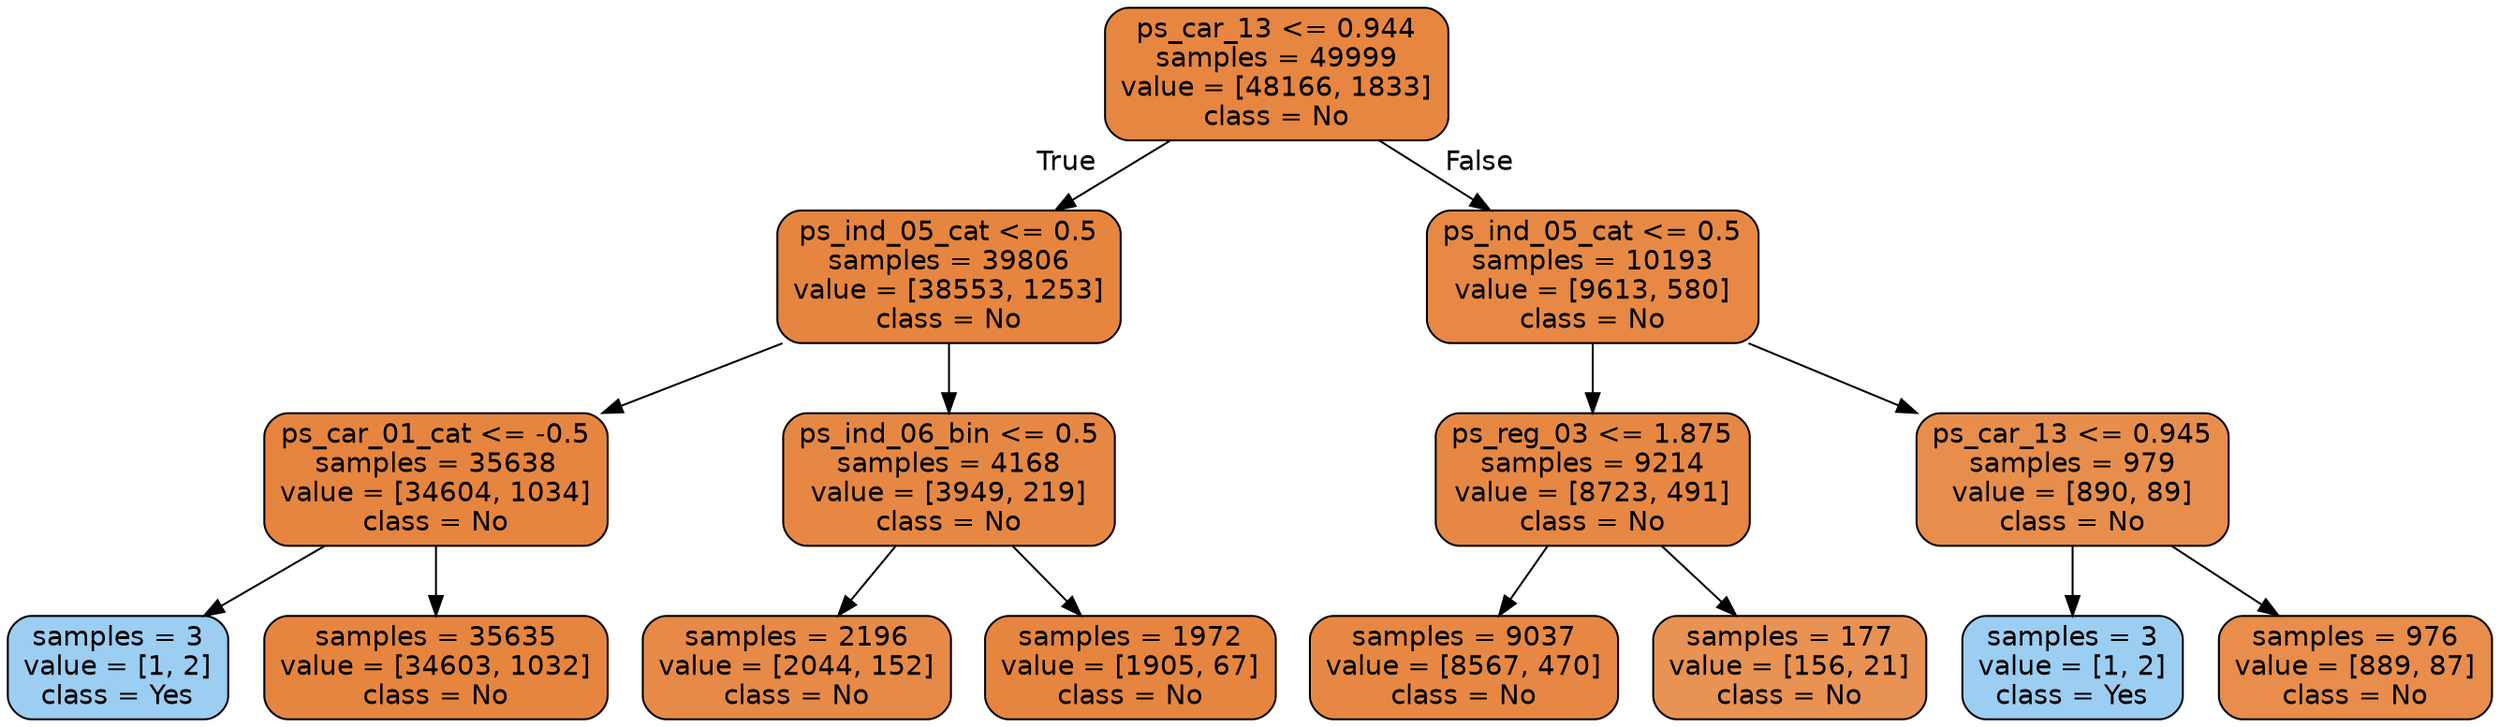 digraph Tree {
node [shape=box, style="filled, rounded", color="black", fontname=helvetica] ;
edge [fontname=helvetica] ;
0 [label="ps_car_13 <= 0.944\nsamples = 49999\nvalue = [48166, 1833]\nclass = No", fillcolor="#e68641"] ;
1 [label="ps_ind_05_cat <= 0.5\nsamples = 39806\nvalue = [38553, 1253]\nclass = No", fillcolor="#e6853f"] ;
0 -> 1 [labeldistance=2.5, labelangle=45, headlabel="True"] ;
2 [label="ps_car_01_cat <= -0.5\nsamples = 35638\nvalue = [34604, 1034]\nclass = No", fillcolor="#e6853f"] ;
1 -> 2 ;
3 [label="samples = 3\nvalue = [1, 2]\nclass = Yes", fillcolor="#9ccef2"] ;
2 -> 3 ;
4 [label="samples = 35635\nvalue = [34603, 1032]\nclass = No", fillcolor="#e6853f"] ;
2 -> 4 ;
5 [label="ps_ind_06_bin <= 0.5\nsamples = 4168\nvalue = [3949, 219]\nclass = No", fillcolor="#e68844"] ;
1 -> 5 ;
6 [label="samples = 2196\nvalue = [2044, 152]\nclass = No", fillcolor="#e78a48"] ;
5 -> 6 ;
7 [label="samples = 1972\nvalue = [1905, 67]\nclass = No", fillcolor="#e68540"] ;
5 -> 7 ;
8 [label="ps_ind_05_cat <= 0.5\nsamples = 10193\nvalue = [9613, 580]\nclass = No", fillcolor="#e78945"] ;
0 -> 8 [labeldistance=2.5, labelangle=-45, headlabel="False"] ;
9 [label="ps_reg_03 <= 1.875\nsamples = 9214\nvalue = [8723, 491]\nclass = No", fillcolor="#e68844"] ;
8 -> 9 ;
10 [label="samples = 9037\nvalue = [8567, 470]\nclass = No", fillcolor="#e68844"] ;
9 -> 10 ;
11 [label="samples = 177\nvalue = [156, 21]\nclass = No", fillcolor="#e89254"] ;
9 -> 11 ;
12 [label="ps_car_13 <= 0.945\nsamples = 979\nvalue = [890, 89]\nclass = No", fillcolor="#e88e4d"] ;
8 -> 12 ;
13 [label="samples = 3\nvalue = [1, 2]\nclass = Yes", fillcolor="#9ccef2"] ;
12 -> 13 ;
14 [label="samples = 976\nvalue = [889, 87]\nclass = No", fillcolor="#e88d4c"] ;
12 -> 14 ;
}